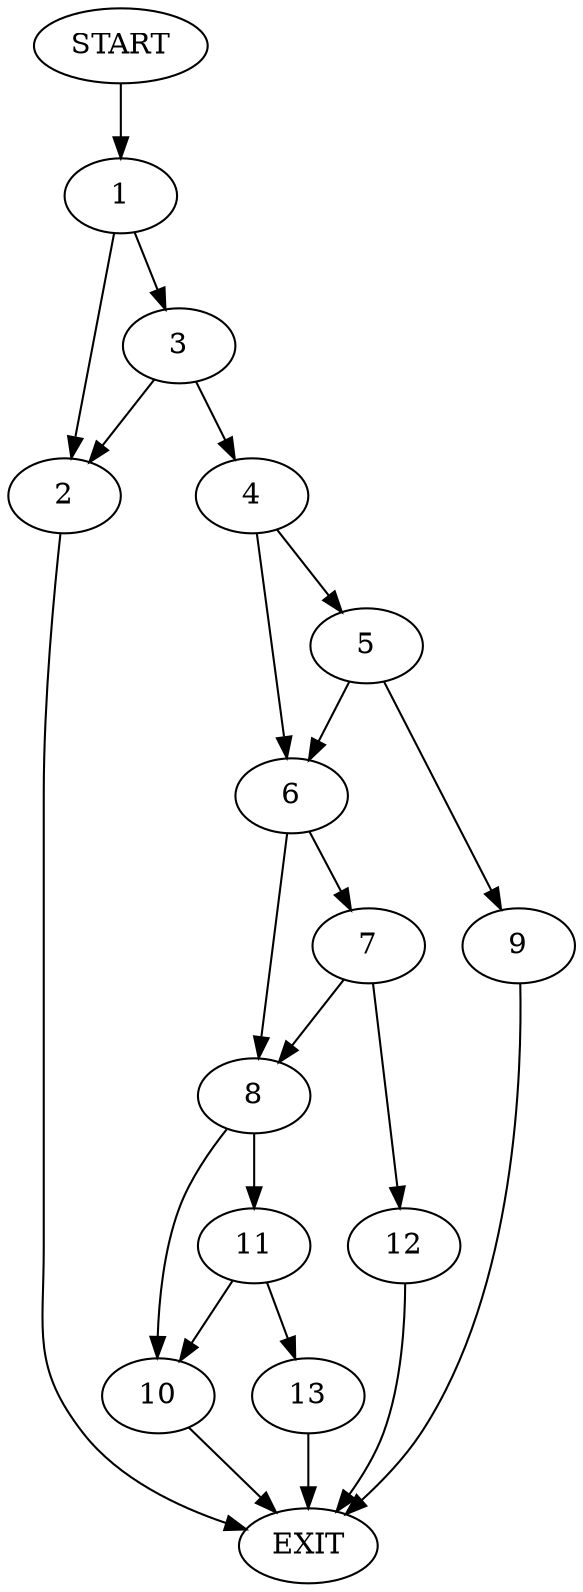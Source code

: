 digraph {
0 [label="START"]
14 [label="EXIT"]
0 -> 1
1 -> 2
1 -> 3
2 -> 14
3 -> 2
3 -> 4
4 -> 5
4 -> 6
6 -> 7
6 -> 8
5 -> 9
5 -> 6
9 -> 14
8 -> 10
8 -> 11
7 -> 12
7 -> 8
12 -> 14
11 -> 10
11 -> 13
10 -> 14
13 -> 14
}

